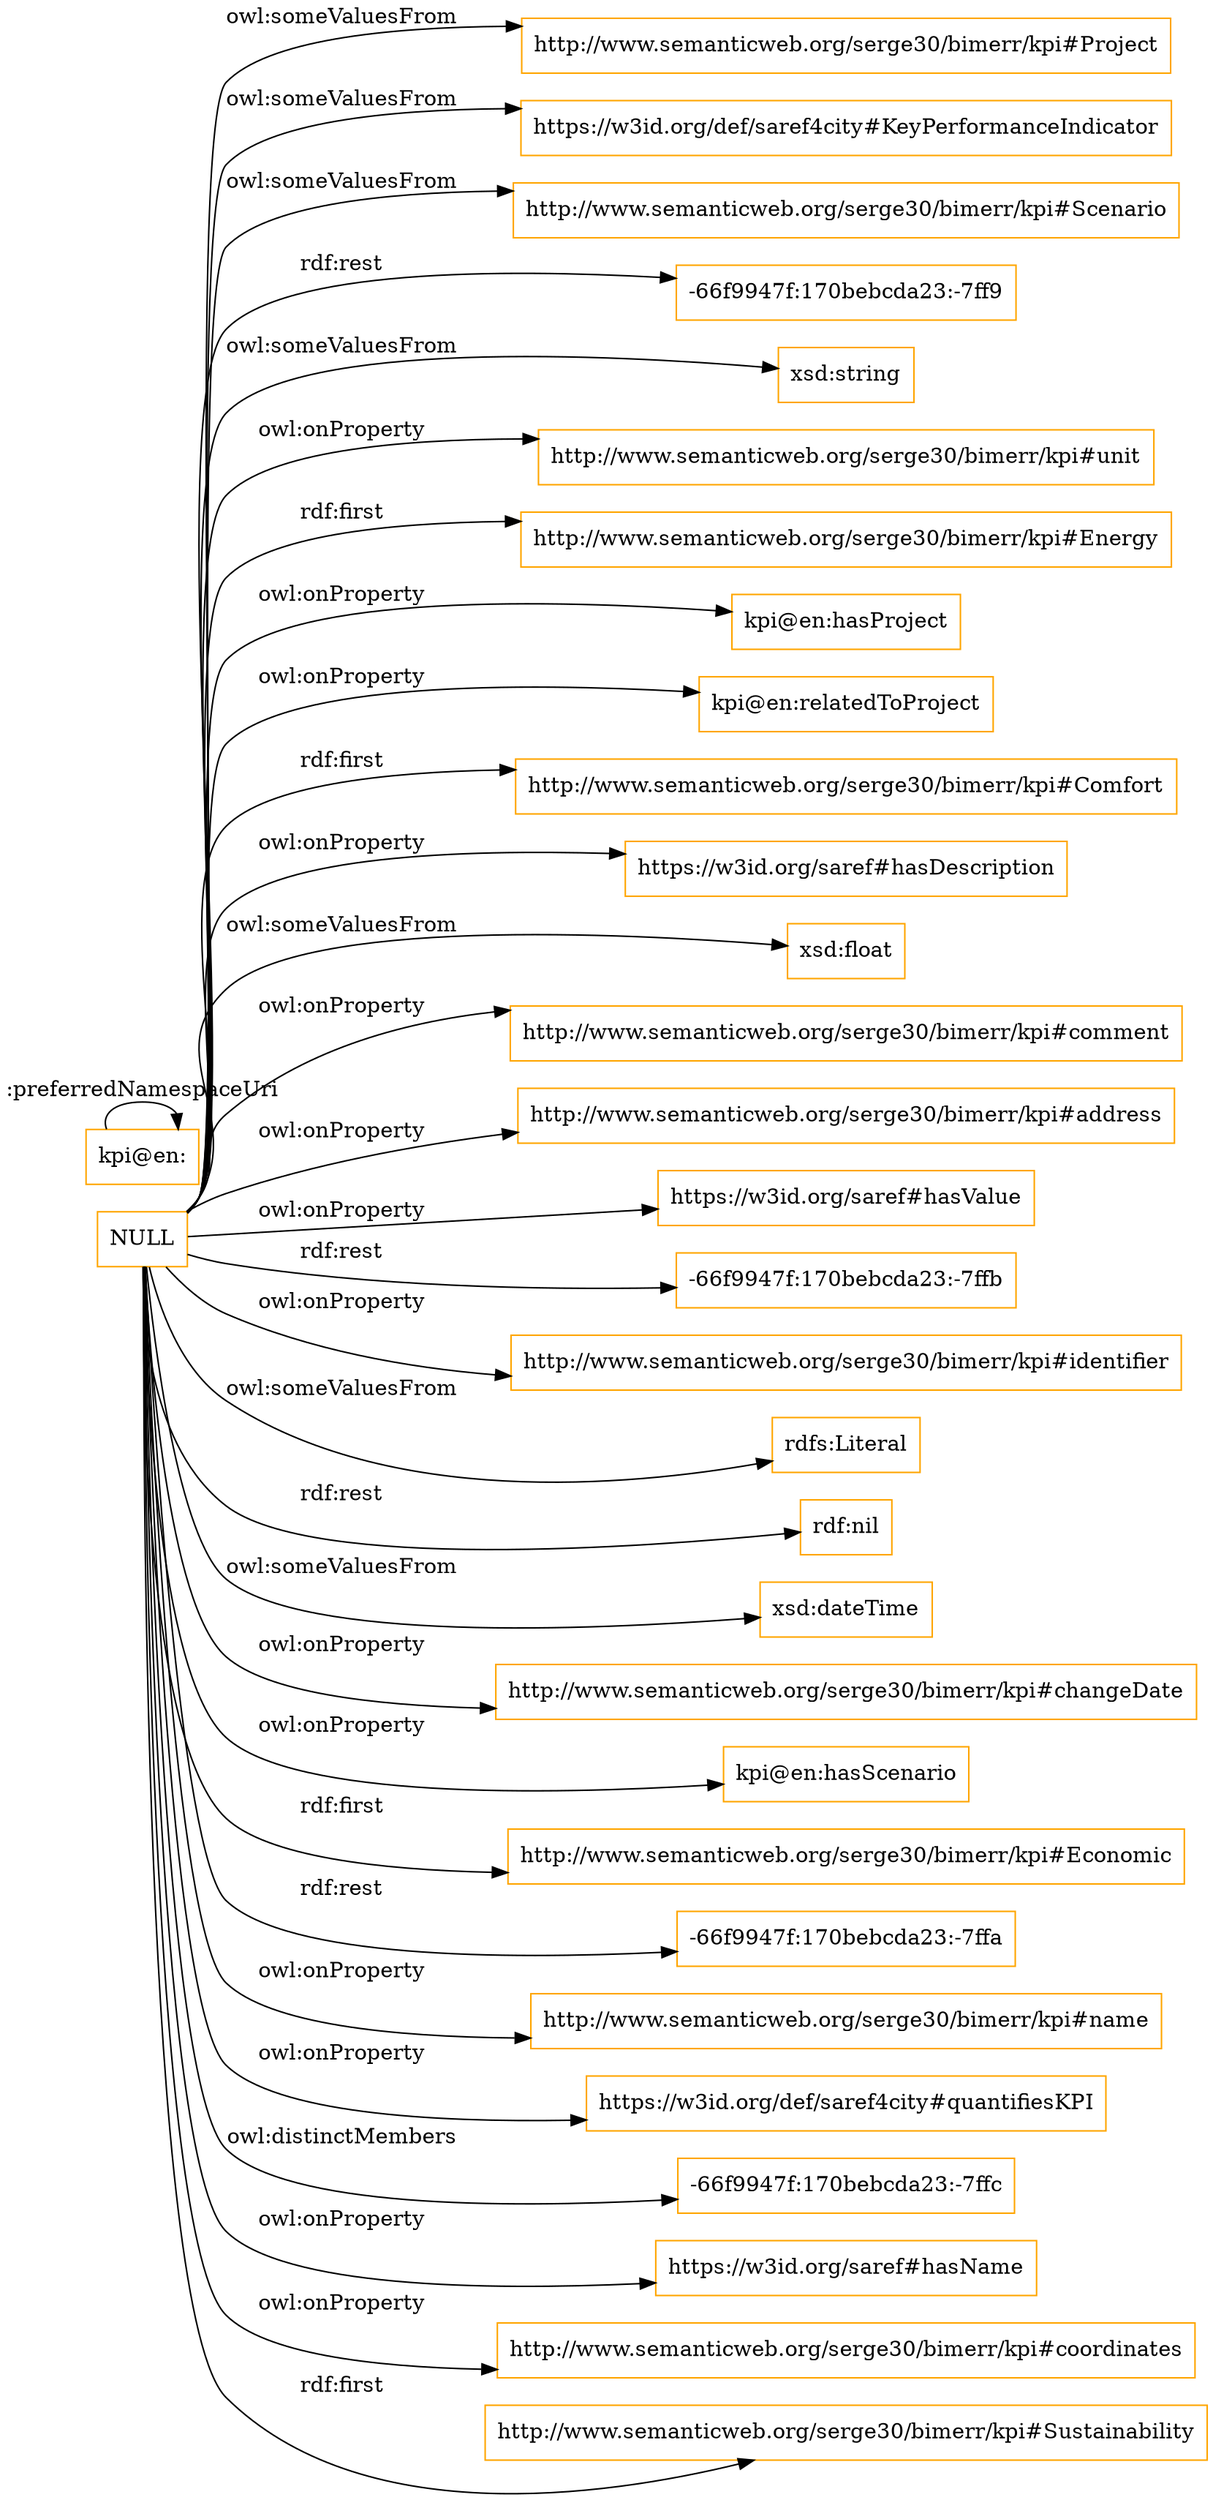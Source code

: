 digraph ar2dtool_diagram { 
rankdir=LR;
size="1501"
node [shape = rectangle, color="orange"]; "http://www.semanticweb.org/serge30/bimerr/kpi#Project" "https://w3id.org/def/saref4city#KeyPerformanceIndicator" "http://www.semanticweb.org/serge30/bimerr/kpi#Scenario" ; /*classes style*/
	"NULL" -> "-66f9947f:170bebcda23:-7ff9" [ label = "rdf:rest" ];
	"NULL" -> "xsd:string" [ label = "owl:someValuesFrom" ];
	"NULL" -> "http://www.semanticweb.org/serge30/bimerr/kpi#unit" [ label = "owl:onProperty" ];
	"NULL" -> "http://www.semanticweb.org/serge30/bimerr/kpi#Project" [ label = "owl:someValuesFrom" ];
	"NULL" -> "http://www.semanticweb.org/serge30/bimerr/kpi#Energy" [ label = "rdf:first" ];
	"NULL" -> "kpi@en:hasProject" [ label = "owl:onProperty" ];
	"NULL" -> "kpi@en:relatedToProject" [ label = "owl:onProperty" ];
	"NULL" -> "http://www.semanticweb.org/serge30/bimerr/kpi#Comfort" [ label = "rdf:first" ];
	"NULL" -> "https://w3id.org/def/saref4city#KeyPerformanceIndicator" [ label = "owl:someValuesFrom" ];
	"NULL" -> "https://w3id.org/saref#hasDescription" [ label = "owl:onProperty" ];
	"NULL" -> "xsd:float" [ label = "owl:someValuesFrom" ];
	"NULL" -> "http://www.semanticweb.org/serge30/bimerr/kpi#comment" [ label = "owl:onProperty" ];
	"NULL" -> "http://www.semanticweb.org/serge30/bimerr/kpi#address" [ label = "owl:onProperty" ];
	"NULL" -> "https://w3id.org/saref#hasValue" [ label = "owl:onProperty" ];
	"NULL" -> "-66f9947f:170bebcda23:-7ffb" [ label = "rdf:rest" ];
	"NULL" -> "http://www.semanticweb.org/serge30/bimerr/kpi#identifier" [ label = "owl:onProperty" ];
	"NULL" -> "rdfs:Literal" [ label = "owl:someValuesFrom" ];
	"NULL" -> "rdf:nil" [ label = "rdf:rest" ];
	"NULL" -> "http://www.semanticweb.org/serge30/bimerr/kpi#Scenario" [ label = "owl:someValuesFrom" ];
	"NULL" -> "xsd:dateTime" [ label = "owl:someValuesFrom" ];
	"NULL" -> "http://www.semanticweb.org/serge30/bimerr/kpi#changeDate" [ label = "owl:onProperty" ];
	"NULL" -> "kpi@en:hasScenario" [ label = "owl:onProperty" ];
	"NULL" -> "http://www.semanticweb.org/serge30/bimerr/kpi#Economic" [ label = "rdf:first" ];
	"NULL" -> "-66f9947f:170bebcda23:-7ffa" [ label = "rdf:rest" ];
	"NULL" -> "http://www.semanticweb.org/serge30/bimerr/kpi#name" [ label = "owl:onProperty" ];
	"NULL" -> "https://w3id.org/def/saref4city#quantifiesKPI" [ label = "owl:onProperty" ];
	"NULL" -> "-66f9947f:170bebcda23:-7ffc" [ label = "owl:distinctMembers" ];
	"NULL" -> "https://w3id.org/saref#hasName" [ label = "owl:onProperty" ];
	"NULL" -> "http://www.semanticweb.org/serge30/bimerr/kpi#coordinates" [ label = "owl:onProperty" ];
	"NULL" -> "http://www.semanticweb.org/serge30/bimerr/kpi#Sustainability" [ label = "rdf:first" ];
	"kpi@en:" -> "kpi@en:" [ label = ":preferredNamespaceUri" ];

}
